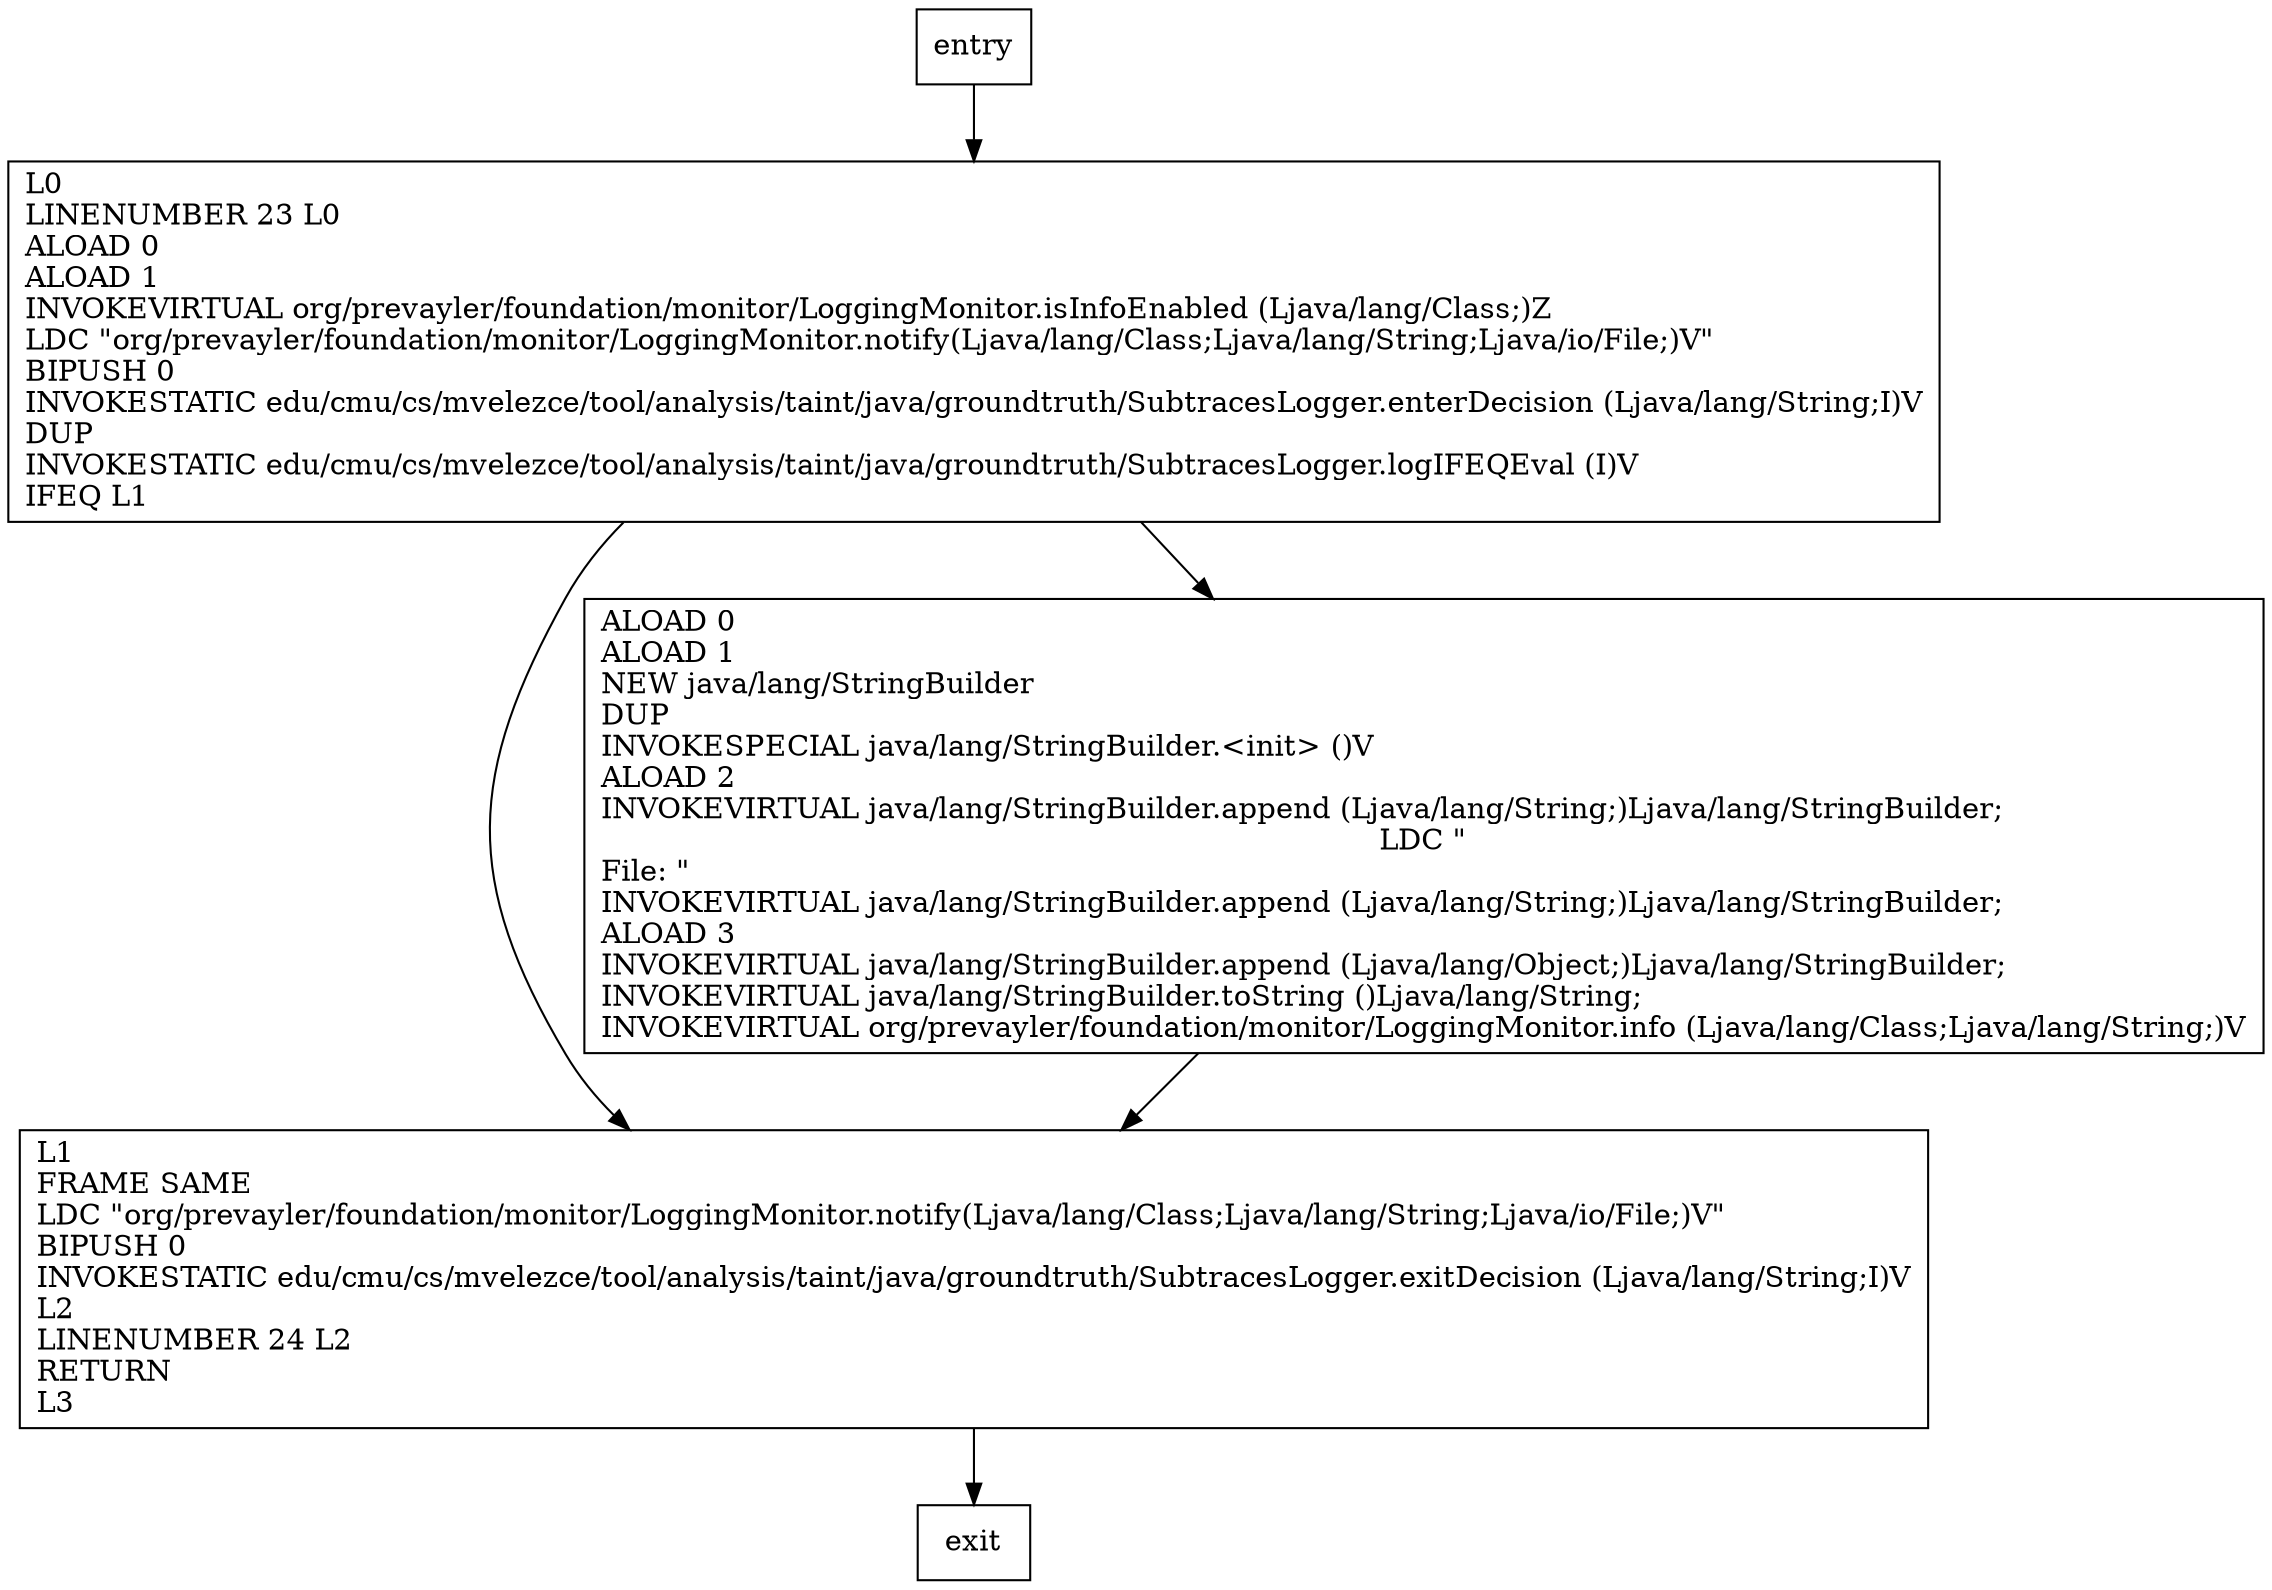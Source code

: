 digraph notify {
node [shape=record];
251755984 [label="L0\lLINENUMBER 23 L0\lALOAD 0\lALOAD 1\lINVOKEVIRTUAL org/prevayler/foundation/monitor/LoggingMonitor.isInfoEnabled (Ljava/lang/Class;)Z\lLDC \"org/prevayler/foundation/monitor/LoggingMonitor.notify(Ljava/lang/Class;Ljava/lang/String;Ljava/io/File;)V\"\lBIPUSH 0\lINVOKESTATIC edu/cmu/cs/mvelezce/tool/analysis/taint/java/groundtruth/SubtracesLogger.enterDecision (Ljava/lang/String;I)V\lDUP\lINVOKESTATIC edu/cmu/cs/mvelezce/tool/analysis/taint/java/groundtruth/SubtracesLogger.logIFEQEval (I)V\lIFEQ L1\l"];
606391197 [label="L1\lFRAME SAME\lLDC \"org/prevayler/foundation/monitor/LoggingMonitor.notify(Ljava/lang/Class;Ljava/lang/String;Ljava/io/File;)V\"\lBIPUSH 0\lINVOKESTATIC edu/cmu/cs/mvelezce/tool/analysis/taint/java/groundtruth/SubtracesLogger.exitDecision (Ljava/lang/String;I)V\lL2\lLINENUMBER 24 L2\lRETURN\lL3\l"];
2136077704 [label="ALOAD 0\lALOAD 1\lNEW java/lang/StringBuilder\lDUP\lINVOKESPECIAL java/lang/StringBuilder.\<init\> ()V\lALOAD 2\lINVOKEVIRTUAL java/lang/StringBuilder.append (Ljava/lang/String;)Ljava/lang/StringBuilder;\lLDC \"\nFile: \"\lINVOKEVIRTUAL java/lang/StringBuilder.append (Ljava/lang/String;)Ljava/lang/StringBuilder;\lALOAD 3\lINVOKEVIRTUAL java/lang/StringBuilder.append (Ljava/lang/Object;)Ljava/lang/StringBuilder;\lINVOKEVIRTUAL java/lang/StringBuilder.toString ()Ljava/lang/String;\lINVOKEVIRTUAL org/prevayler/foundation/monitor/LoggingMonitor.info (Ljava/lang/Class;Ljava/lang/String;)V\l"];
entry;
exit;
entry -> 251755984;
251755984 -> 606391197;
251755984 -> 2136077704;
606391197 -> exit;
2136077704 -> 606391197;
}
